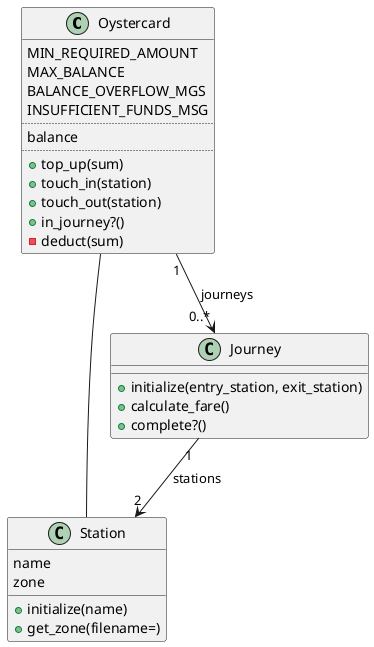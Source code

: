 @startuml

class Oystercard {
    MIN_REQUIRED_AMOUNT
    MAX_BALANCE
    BALANCE_OVERFLOW_MGS
    INSUFFICIENT_FUNDS_MSG
    ..
    balance
    ..
    + top_up(sum)
    + touch_in(station)
    + touch_out(station)
    + in_journey?()
    - deduct(sum)
}

class Station {
    name
    zone
    + initialize(name)
    + get_zone(filename=)
}

class Journey {
    + initialize(entry_station, exit_station)
    + calculate_fare()
    + complete?()
}

Oystercard -- Station
Journey "1" --> "2" Station: stations
Oystercard "1" --> "0..*" Journey: journeys



@enduml